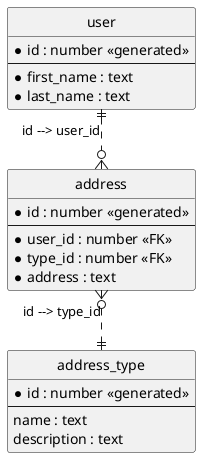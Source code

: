 @startuml
'https://plantuml.com/class-diagram


' hide the spot
hide circle

' avoid problems with angled crows feet
skinparam linetype ortho

entity "user" as user {
  *id : number <<generated>>
  --
  *first_name : text
  *last_name : text
}

entity "address" as address {
  *id : number <<generated>>
  --
  *user_id : number <<FK>>
  *type_id : number <<FK>>
  *address : text
}

entity "address_type" as address_type {
  *id : number <<generated>>
  --
  name : text
  description : text
}

user ||..o{ address : id --> user_id
address }o..|| address_type : id --> type_id

@enduml